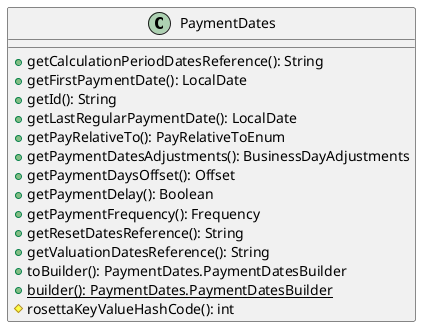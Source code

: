 @startuml

    class PaymentDates [[PaymentDates.html]] {
        +getCalculationPeriodDatesReference(): String
        +getFirstPaymentDate(): LocalDate
        +getId(): String
        +getLastRegularPaymentDate(): LocalDate
        +getPayRelativeTo(): PayRelativeToEnum
        +getPaymentDatesAdjustments(): BusinessDayAdjustments
        +getPaymentDaysOffset(): Offset
        +getPaymentDelay(): Boolean
        +getPaymentFrequency(): Frequency
        +getResetDatesReference(): String
        +getValuationDatesReference(): String
        +toBuilder(): PaymentDates.PaymentDatesBuilder
        {static} +builder(): PaymentDates.PaymentDatesBuilder
        #rosettaKeyValueHashCode(): int
    }

@enduml
